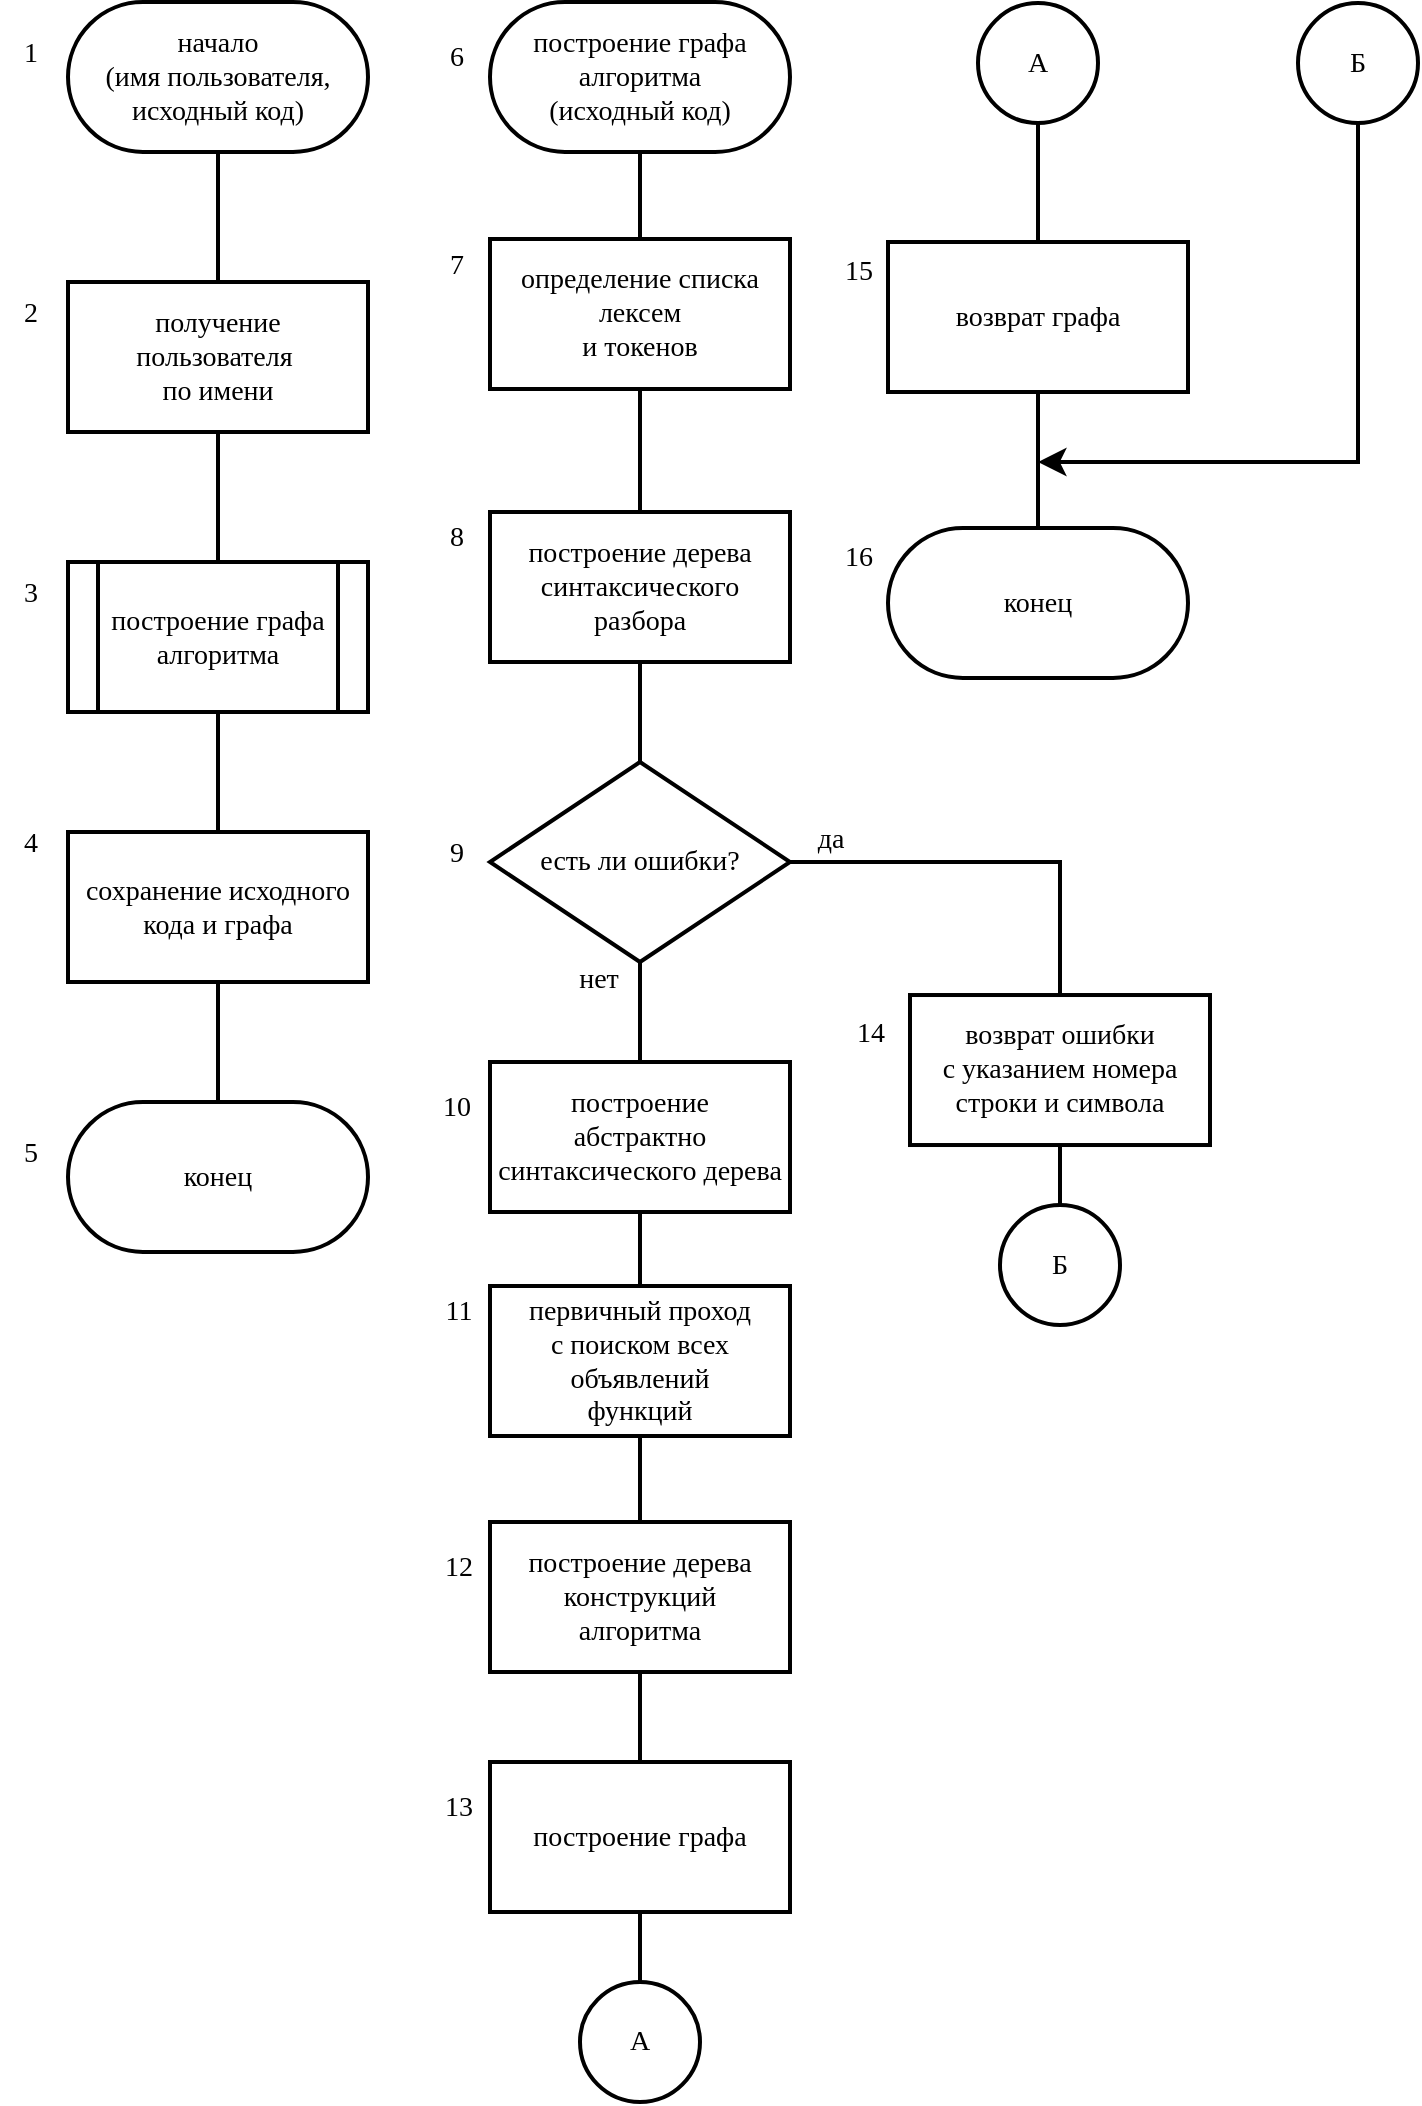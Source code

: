 <mxfile version="21.1.2" type="device">
  <diagram name="Page-1" id="aP_IwqKEydv0Dx7owajn">
    <mxGraphModel dx="1235" dy="787" grid="1" gridSize="10" guides="1" tooltips="1" connect="1" arrows="1" fold="1" page="1" pageScale="1" pageWidth="827" pageHeight="1169" math="0" shadow="0">
      <root>
        <mxCell id="0" />
        <mxCell id="1" parent="0" />
        <mxCell id="P8GzUTAWi7tiertQChFq-1" style="edgeStyle=orthogonalEdgeStyle;rounded=0;orthogonalLoop=1;jettySize=auto;html=1;endArrow=none;endFill=0;strokeWidth=2;fontFamily=Times New Roman;fontSize=14;" parent="1" source="P8GzUTAWi7tiertQChFq-2" target="P8GzUTAWi7tiertQChFq-4" edge="1">
          <mxGeometry relative="1" as="geometry" />
        </mxCell>
        <mxCell id="P8GzUTAWi7tiertQChFq-2" value="начало&lt;br style=&quot;font-size: 14px;&quot;&gt;(имя пользователя, исходный код)" style="rounded=1;whiteSpace=wrap;html=1;arcSize=50;strokeWidth=2;fontFamily=Times New Roman;fontSize=14;aspect=fixed;" parent="1" vertex="1">
          <mxGeometry x="95" y="40" width="150" height="75" as="geometry" />
        </mxCell>
        <mxCell id="P8GzUTAWi7tiertQChFq-3" style="edgeStyle=orthogonalEdgeStyle;rounded=0;orthogonalLoop=1;jettySize=auto;html=1;exitX=0.5;exitY=1;exitDx=0;exitDy=0;endArrow=none;endFill=0;strokeWidth=2;fontFamily=Times New Roman;fontSize=14;" parent="1" source="P8GzUTAWi7tiertQChFq-4" target="P8GzUTAWi7tiertQChFq-6" edge="1">
          <mxGeometry relative="1" as="geometry" />
        </mxCell>
        <mxCell id="P8GzUTAWi7tiertQChFq-4" value="получение &lt;br&gt;пользователя&amp;nbsp;&lt;br style=&quot;font-size: 14px;&quot;&gt;по имени" style="rounded=0;whiteSpace=wrap;html=1;strokeWidth=2;fontFamily=Times New Roman;fontSize=14;aspect=fixed;" parent="1" vertex="1">
          <mxGeometry x="95" y="180" width="150" height="75" as="geometry" />
        </mxCell>
        <mxCell id="P8GzUTAWi7tiertQChFq-5" style="edgeStyle=orthogonalEdgeStyle;rounded=0;orthogonalLoop=1;jettySize=auto;html=1;exitX=0.5;exitY=1;exitDx=0;exitDy=0;endArrow=none;endFill=0;strokeWidth=2;fontFamily=Times New Roman;fontSize=14;" parent="1" source="P8GzUTAWi7tiertQChFq-6" target="P8GzUTAWi7tiertQChFq-8" edge="1">
          <mxGeometry relative="1" as="geometry" />
        </mxCell>
        <mxCell id="P8GzUTAWi7tiertQChFq-6" value="построение графа&lt;br style=&quot;font-size: 14px;&quot;&gt;алгоритма" style="shape=process;whiteSpace=wrap;html=1;backgroundOutline=1;strokeWidth=2;fontFamily=Times New Roman;fontSize=14;aspect=fixed;" parent="1" vertex="1">
          <mxGeometry x="95" y="320" width="150" height="75" as="geometry" />
        </mxCell>
        <mxCell id="P8GzUTAWi7tiertQChFq-7" style="edgeStyle=orthogonalEdgeStyle;rounded=0;orthogonalLoop=1;jettySize=auto;html=1;exitX=0.5;exitY=1;exitDx=0;exitDy=0;endArrow=none;endFill=0;strokeWidth=2;fontFamily=Times New Roman;fontSize=14;" parent="1" source="P8GzUTAWi7tiertQChFq-8" target="P8GzUTAWi7tiertQChFq-9" edge="1">
          <mxGeometry relative="1" as="geometry" />
        </mxCell>
        <mxCell id="P8GzUTAWi7tiertQChFq-8" value="сохранение исходного &lt;br style=&quot;font-size: 14px;&quot;&gt;кода и графа" style="rounded=0;whiteSpace=wrap;html=1;strokeWidth=2;fontFamily=Times New Roman;fontSize=14;aspect=fixed;" parent="1" vertex="1">
          <mxGeometry x="95" y="455" width="150" height="75" as="geometry" />
        </mxCell>
        <mxCell id="P8GzUTAWi7tiertQChFq-9" value="конец" style="rounded=1;whiteSpace=wrap;html=1;arcSize=50;strokeWidth=2;fontFamily=Times New Roman;fontSize=14;aspect=fixed;" parent="1" vertex="1">
          <mxGeometry x="95" y="590" width="150" height="75" as="geometry" />
        </mxCell>
        <mxCell id="P8GzUTAWi7tiertQChFq-10" style="edgeStyle=orthogonalEdgeStyle;rounded=0;orthogonalLoop=1;jettySize=auto;html=1;exitX=0.5;exitY=1;exitDx=0;exitDy=0;endArrow=none;endFill=0;strokeWidth=2;fontFamily=Times New Roman;fontSize=14;" parent="1" source="P8GzUTAWi7tiertQChFq-11" target="P8GzUTAWi7tiertQChFq-13" edge="1">
          <mxGeometry relative="1" as="geometry" />
        </mxCell>
        <mxCell id="P8GzUTAWi7tiertQChFq-11" value="построение графа&lt;br style=&quot;font-size: 14px;&quot;&gt;алгоритма&lt;br style=&quot;font-size: 14px;&quot;&gt;(исходный код)" style="rounded=1;whiteSpace=wrap;html=1;arcSize=50;strokeWidth=2;fontFamily=Times New Roman;fontSize=14;aspect=fixed;" parent="1" vertex="1">
          <mxGeometry x="306" y="40" width="150" height="75" as="geometry" />
        </mxCell>
        <mxCell id="P8GzUTAWi7tiertQChFq-12" style="edgeStyle=orthogonalEdgeStyle;rounded=0;orthogonalLoop=1;jettySize=auto;html=1;exitX=0.5;exitY=1;exitDx=0;exitDy=0;endArrow=none;endFill=0;strokeWidth=2;fontFamily=Times New Roman;fontSize=14;" parent="1" source="P8GzUTAWi7tiertQChFq-13" target="P8GzUTAWi7tiertQChFq-15" edge="1">
          <mxGeometry relative="1" as="geometry" />
        </mxCell>
        <mxCell id="P8GzUTAWi7tiertQChFq-13" value="определение списка лексем&lt;br style=&quot;font-size: 14px;&quot;&gt;и токенов" style="rounded=0;whiteSpace=wrap;html=1;strokeWidth=2;fontFamily=Times New Roman;fontSize=14;aspect=fixed;" parent="1" vertex="1">
          <mxGeometry x="306" y="158.5" width="150" height="75" as="geometry" />
        </mxCell>
        <mxCell id="P8GzUTAWi7tiertQChFq-14" style="edgeStyle=orthogonalEdgeStyle;rounded=0;orthogonalLoop=1;jettySize=auto;html=1;exitX=0.5;exitY=1;exitDx=0;exitDy=0;endArrow=none;endFill=0;strokeWidth=2;fontFamily=Times New Roman;fontSize=14;" parent="1" source="P8GzUTAWi7tiertQChFq-15" target="P8GzUTAWi7tiertQChFq-18" edge="1">
          <mxGeometry relative="1" as="geometry" />
        </mxCell>
        <mxCell id="P8GzUTAWi7tiertQChFq-15" value="построение дерева&lt;br style=&quot;font-size: 14px;&quot;&gt;синтаксического разбора" style="rounded=0;whiteSpace=wrap;html=1;strokeWidth=2;fontFamily=Times New Roman;fontSize=14;aspect=fixed;" parent="1" vertex="1">
          <mxGeometry x="306" y="295" width="150" height="75" as="geometry" />
        </mxCell>
        <mxCell id="P8GzUTAWi7tiertQChFq-16" style="edgeStyle=orthogonalEdgeStyle;rounded=0;orthogonalLoop=1;jettySize=auto;html=1;exitX=0.5;exitY=1;exitDx=0;exitDy=0;endArrow=none;endFill=0;strokeWidth=2;fontFamily=Times New Roman;fontSize=14;" parent="1" source="P8GzUTAWi7tiertQChFq-18" target="P8GzUTAWi7tiertQChFq-22" edge="1">
          <mxGeometry relative="1" as="geometry" />
        </mxCell>
        <mxCell id="P8GzUTAWi7tiertQChFq-17" style="edgeStyle=orthogonalEdgeStyle;rounded=0;orthogonalLoop=1;jettySize=auto;html=1;exitX=1;exitY=0.5;exitDx=0;exitDy=0;entryX=0.5;entryY=0;entryDx=0;entryDy=0;endArrow=none;endFill=0;strokeWidth=2;fontFamily=Times New Roman;fontSize=14;" parent="1" source="P8GzUTAWi7tiertQChFq-18" target="P8GzUTAWi7tiertQChFq-20" edge="1">
          <mxGeometry relative="1" as="geometry" />
        </mxCell>
        <mxCell id="P8GzUTAWi7tiertQChFq-18" value="есть ли ошибки?" style="rhombus;whiteSpace=wrap;html=1;strokeWidth=2;fontFamily=Times New Roman;fontSize=14;aspect=fixed;" parent="1" vertex="1">
          <mxGeometry x="306" y="420" width="150" height="100.01" as="geometry" />
        </mxCell>
        <mxCell id="P8GzUTAWi7tiertQChFq-19" style="edgeStyle=orthogonalEdgeStyle;rounded=0;orthogonalLoop=1;jettySize=auto;html=1;exitX=0.5;exitY=1;exitDx=0;exitDy=0;entryX=0.5;entryY=0;entryDx=0;entryDy=0;endArrow=none;endFill=0;strokeWidth=2;fontFamily=Times New Roman;fontSize=14;" parent="1" source="P8GzUTAWi7tiertQChFq-20" target="P8GzUTAWi7tiertQChFq-37" edge="1">
          <mxGeometry relative="1" as="geometry" />
        </mxCell>
        <mxCell id="P8GzUTAWi7tiertQChFq-20" value="возврат ошибки&lt;br style=&quot;font-size: 14px;&quot;&gt;с указанием номера&lt;br style=&quot;font-size: 14px;&quot;&gt;строки и символа" style="rounded=0;whiteSpace=wrap;html=1;strokeWidth=2;fontFamily=Times New Roman;fontSize=14;aspect=fixed;" parent="1" vertex="1">
          <mxGeometry x="516" y="536.51" width="150" height="75" as="geometry" />
        </mxCell>
        <mxCell id="P8GzUTAWi7tiertQChFq-21" style="edgeStyle=orthogonalEdgeStyle;rounded=0;orthogonalLoop=1;jettySize=auto;html=1;exitX=0.5;exitY=1;exitDx=0;exitDy=0;endArrow=none;endFill=0;strokeWidth=2;fontFamily=Times New Roman;fontSize=14;" parent="1" source="P8GzUTAWi7tiertQChFq-22" target="P8GzUTAWi7tiertQChFq-28" edge="1">
          <mxGeometry relative="1" as="geometry" />
        </mxCell>
        <mxCell id="P8GzUTAWi7tiertQChFq-22" value="построение &lt;br style=&quot;font-size: 14px;&quot;&gt;абстрактно&lt;br style=&quot;font-size: 14px;&quot;&gt;синтаксического дерева" style="rounded=0;whiteSpace=wrap;html=1;strokeWidth=2;fontFamily=Times New Roman;fontSize=14;aspect=fixed;" parent="1" vertex="1">
          <mxGeometry x="306" y="570" width="150" height="75" as="geometry" />
        </mxCell>
        <mxCell id="P8GzUTAWi7tiertQChFq-23" style="edgeStyle=orthogonalEdgeStyle;rounded=0;orthogonalLoop=1;jettySize=auto;html=1;exitX=0.5;exitY=1;exitDx=0;exitDy=0;entryX=0.5;entryY=0;entryDx=0;entryDy=0;endArrow=none;endFill=0;strokeWidth=2;fontFamily=Times New Roman;fontSize=14;" parent="1" source="P8GzUTAWi7tiertQChFq-24" target="P8GzUTAWi7tiertQChFq-34" edge="1">
          <mxGeometry relative="1" as="geometry" />
        </mxCell>
        <mxCell id="P8GzUTAWi7tiertQChFq-24" value="А" style="ellipse;whiteSpace=wrap;html=1;aspect=fixed;strokeWidth=2;fontFamily=Times New Roman;fontSize=14;" parent="1" vertex="1">
          <mxGeometry x="550" y="40.5" width="60" height="60" as="geometry" />
        </mxCell>
        <mxCell id="P8GzUTAWi7tiertQChFq-25" style="edgeStyle=orthogonalEdgeStyle;rounded=0;orthogonalLoop=1;jettySize=auto;html=1;exitX=0.5;exitY=1;exitDx=0;exitDy=0;strokeWidth=2;endSize=8;fontFamily=Times New Roman;fontSize=14;" parent="1" source="P8GzUTAWi7tiertQChFq-26" edge="1">
          <mxGeometry relative="1" as="geometry">
            <mxPoint x="580" y="270" as="targetPoint" />
            <Array as="points">
              <mxPoint x="740" y="270" />
              <mxPoint x="580" y="270" />
            </Array>
          </mxGeometry>
        </mxCell>
        <mxCell id="P8GzUTAWi7tiertQChFq-26" value="Б" style="ellipse;whiteSpace=wrap;html=1;aspect=fixed;strokeWidth=2;fontFamily=Times New Roman;fontSize=14;" parent="1" vertex="1">
          <mxGeometry x="710" y="40.5" width="60" height="60" as="geometry" />
        </mxCell>
        <mxCell id="P8GzUTAWi7tiertQChFq-27" style="edgeStyle=orthogonalEdgeStyle;rounded=0;orthogonalLoop=1;jettySize=auto;html=1;exitX=0.5;exitY=1;exitDx=0;exitDy=0;entryX=0.5;entryY=0;entryDx=0;entryDy=0;endArrow=none;endFill=0;strokeWidth=2;fontFamily=Times New Roman;fontSize=14;" parent="1" source="P8GzUTAWi7tiertQChFq-28" target="P8GzUTAWi7tiertQChFq-30" edge="1">
          <mxGeometry relative="1" as="geometry" />
        </mxCell>
        <mxCell id="P8GzUTAWi7tiertQChFq-28" value="первичный проход&lt;br style=&quot;font-size: 14px;&quot;&gt;с поиском всех объявлений&lt;br style=&quot;font-size: 14px;&quot;&gt;функций" style="rounded=0;whiteSpace=wrap;html=1;strokeWidth=2;fontFamily=Times New Roman;fontSize=14;aspect=fixed;" parent="1" vertex="1">
          <mxGeometry x="306" y="682" width="150" height="75" as="geometry" />
        </mxCell>
        <mxCell id="P8GzUTAWi7tiertQChFq-29" style="edgeStyle=orthogonalEdgeStyle;rounded=0;orthogonalLoop=1;jettySize=auto;html=1;exitX=0.5;exitY=1;exitDx=0;exitDy=0;endArrow=none;endFill=0;strokeWidth=2;fontFamily=Times New Roman;fontSize=14;" parent="1" source="P8GzUTAWi7tiertQChFq-30" target="P8GzUTAWi7tiertQChFq-32" edge="1">
          <mxGeometry relative="1" as="geometry" />
        </mxCell>
        <mxCell id="P8GzUTAWi7tiertQChFq-30" value="построение дерева&lt;br style=&quot;font-size: 14px;&quot;&gt;конструкций&lt;br style=&quot;font-size: 14px;&quot;&gt;алгоритма" style="rounded=0;whiteSpace=wrap;html=1;strokeWidth=2;fontFamily=Times New Roman;fontSize=14;aspect=fixed;" parent="1" vertex="1">
          <mxGeometry x="306" y="800" width="150" height="75" as="geometry" />
        </mxCell>
        <mxCell id="P8GzUTAWi7tiertQChFq-31" style="edgeStyle=orthogonalEdgeStyle;rounded=0;orthogonalLoop=1;jettySize=auto;html=1;exitX=0.5;exitY=1;exitDx=0;exitDy=0;endArrow=none;endFill=0;strokeWidth=2;fontFamily=Times New Roman;fontSize=14;" parent="1" source="P8GzUTAWi7tiertQChFq-32" target="P8GzUTAWi7tiertQChFq-36" edge="1">
          <mxGeometry relative="1" as="geometry" />
        </mxCell>
        <mxCell id="P8GzUTAWi7tiertQChFq-32" value="построение графа" style="rounded=0;whiteSpace=wrap;html=1;strokeWidth=2;fontFamily=Times New Roman;fontSize=14;aspect=fixed;" parent="1" vertex="1">
          <mxGeometry x="306" y="920" width="150" height="75" as="geometry" />
        </mxCell>
        <mxCell id="P8GzUTAWi7tiertQChFq-33" style="edgeStyle=orthogonalEdgeStyle;rounded=0;orthogonalLoop=1;jettySize=auto;html=1;exitX=0.5;exitY=1;exitDx=0;exitDy=0;endArrow=none;endFill=0;strokeWidth=2;fontFamily=Times New Roman;fontSize=14;" parent="1" source="P8GzUTAWi7tiertQChFq-34" target="P8GzUTAWi7tiertQChFq-35" edge="1">
          <mxGeometry relative="1" as="geometry" />
        </mxCell>
        <mxCell id="P8GzUTAWi7tiertQChFq-34" value="возврат графа" style="rounded=0;whiteSpace=wrap;html=1;strokeWidth=2;fontFamily=Times New Roman;fontSize=14;aspect=fixed;" parent="1" vertex="1">
          <mxGeometry x="505" y="160" width="150" height="75" as="geometry" />
        </mxCell>
        <mxCell id="P8GzUTAWi7tiertQChFq-35" value="конец" style="rounded=1;whiteSpace=wrap;html=1;arcSize=50;strokeWidth=2;fontFamily=Times New Roman;fontSize=14;aspect=fixed;" parent="1" vertex="1">
          <mxGeometry x="505" y="303" width="150" height="75" as="geometry" />
        </mxCell>
        <mxCell id="P8GzUTAWi7tiertQChFq-36" value="А" style="ellipse;whiteSpace=wrap;html=1;aspect=fixed;strokeWidth=2;fontFamily=Times New Roman;fontSize=14;" parent="1" vertex="1">
          <mxGeometry x="351" y="1030" width="60" height="60" as="geometry" />
        </mxCell>
        <mxCell id="P8GzUTAWi7tiertQChFq-37" value="Б" style="ellipse;whiteSpace=wrap;html=1;aspect=fixed;strokeWidth=2;fontFamily=Times New Roman;fontSize=14;" parent="1" vertex="1">
          <mxGeometry x="561" y="641.51" width="60" height="60" as="geometry" />
        </mxCell>
        <mxCell id="P8GzUTAWi7tiertQChFq-38" value="&lt;font style=&quot;font-size: 14px;&quot;&gt;да&lt;/font&gt;" style="text;html=1;align=center;verticalAlign=middle;resizable=0;points=[];autosize=1;strokeColor=none;fillColor=none;fontFamily=Times New Roman;fontSize=14;" parent="1" vertex="1">
          <mxGeometry x="456" y="444.01" width="40" height="30" as="geometry" />
        </mxCell>
        <mxCell id="P8GzUTAWi7tiertQChFq-39" value="&lt;font style=&quot;font-size: 14px;&quot;&gt;нет&lt;/font&gt;" style="text;html=1;align=center;verticalAlign=middle;resizable=0;points=[];autosize=1;strokeColor=none;fillColor=none;fontFamily=Times New Roman;fontSize=14;" parent="1" vertex="1">
          <mxGeometry x="340" y="514.01" width="40" height="30" as="geometry" />
        </mxCell>
        <mxCell id="P8GzUTAWi7tiertQChFq-40" value="&lt;font style=&quot;font-size: 14px;&quot;&gt;1&lt;/font&gt;" style="text;html=1;align=center;verticalAlign=middle;resizable=0;points=[];autosize=1;strokeColor=none;fillColor=none;fontFamily=Times New Roman;fontSize=14;" parent="1" vertex="1">
          <mxGeometry x="61" y="51" width="30" height="30" as="geometry" />
        </mxCell>
        <mxCell id="P8GzUTAWi7tiertQChFq-41" value="&lt;font style=&quot;font-size: 14px;&quot;&gt;2&lt;/font&gt;" style="text;html=1;align=center;verticalAlign=middle;resizable=0;points=[];autosize=1;strokeColor=none;fillColor=none;fontFamily=Times New Roman;fontSize=14;" parent="1" vertex="1">
          <mxGeometry x="61" y="181" width="30" height="30" as="geometry" />
        </mxCell>
        <mxCell id="P8GzUTAWi7tiertQChFq-42" value="&lt;font style=&quot;font-size: 14px;&quot;&gt;3&lt;/font&gt;" style="text;html=1;align=center;verticalAlign=middle;resizable=0;points=[];autosize=1;strokeColor=none;fillColor=none;fontFamily=Times New Roman;fontSize=14;" parent="1" vertex="1">
          <mxGeometry x="61" y="321" width="30" height="30" as="geometry" />
        </mxCell>
        <mxCell id="P8GzUTAWi7tiertQChFq-43" value="&lt;font style=&quot;font-size: 14px;&quot;&gt;4&lt;/font&gt;" style="text;html=1;align=center;verticalAlign=middle;resizable=0;points=[];autosize=1;strokeColor=none;fillColor=none;fontFamily=Times New Roman;fontSize=14;" parent="1" vertex="1">
          <mxGeometry x="61" y="446" width="30" height="30" as="geometry" />
        </mxCell>
        <mxCell id="P8GzUTAWi7tiertQChFq-44" value="&lt;font style=&quot;font-size: 14px;&quot;&gt;5&lt;/font&gt;" style="text;html=1;align=center;verticalAlign=middle;resizable=0;points=[];autosize=1;strokeColor=none;fillColor=none;fontFamily=Times New Roman;fontSize=14;" parent="1" vertex="1">
          <mxGeometry x="61" y="601" width="30" height="30" as="geometry" />
        </mxCell>
        <mxCell id="P8GzUTAWi7tiertQChFq-45" value="&lt;font style=&quot;font-size: 14px;&quot;&gt;6&lt;/font&gt;" style="text;html=1;align=center;verticalAlign=middle;resizable=0;points=[];autosize=1;strokeColor=none;fillColor=none;fontFamily=Times New Roman;fontSize=14;" parent="1" vertex="1">
          <mxGeometry x="274" y="53" width="30" height="30" as="geometry" />
        </mxCell>
        <mxCell id="P8GzUTAWi7tiertQChFq-46" value="&lt;font style=&quot;font-size: 14px;&quot;&gt;7&lt;/font&gt;" style="text;html=1;align=center;verticalAlign=middle;resizable=0;points=[];autosize=1;strokeColor=none;fillColor=none;fontFamily=Times New Roman;fontSize=14;" parent="1" vertex="1">
          <mxGeometry x="274" y="156.5" width="30" height="30" as="geometry" />
        </mxCell>
        <mxCell id="P8GzUTAWi7tiertQChFq-47" value="&lt;font style=&quot;font-size: 14px;&quot;&gt;8&lt;/font&gt;" style="text;html=1;align=center;verticalAlign=middle;resizable=0;points=[];autosize=1;strokeColor=none;fillColor=none;fontFamily=Times New Roman;fontSize=14;" parent="1" vertex="1">
          <mxGeometry x="274" y="293" width="30" height="30" as="geometry" />
        </mxCell>
        <mxCell id="P8GzUTAWi7tiertQChFq-48" value="&lt;font style=&quot;font-size: 14px;&quot;&gt;9&lt;/font&gt;" style="text;html=1;align=center;verticalAlign=middle;resizable=0;points=[];autosize=1;strokeColor=none;fillColor=none;fontFamily=Times New Roman;fontSize=14;" parent="1" vertex="1">
          <mxGeometry x="274" y="451.34" width="30" height="30" as="geometry" />
        </mxCell>
        <mxCell id="P8GzUTAWi7tiertQChFq-49" value="&lt;font style=&quot;font-size: 14px;&quot;&gt;10&lt;/font&gt;" style="text;html=1;align=center;verticalAlign=middle;resizable=0;points=[];autosize=1;strokeColor=none;fillColor=none;fontFamily=Times New Roman;fontSize=14;" parent="1" vertex="1">
          <mxGeometry x="269" y="578" width="40" height="30" as="geometry" />
        </mxCell>
        <mxCell id="P8GzUTAWi7tiertQChFq-50" value="&lt;font style=&quot;font-size: 14px;&quot;&gt;11&lt;/font&gt;" style="text;html=1;align=center;verticalAlign=middle;resizable=0;points=[];autosize=1;strokeColor=none;fillColor=none;fontFamily=Times New Roman;fontSize=14;" parent="1" vertex="1">
          <mxGeometry x="270" y="680" width="40" height="30" as="geometry" />
        </mxCell>
        <mxCell id="P8GzUTAWi7tiertQChFq-51" value="&lt;font style=&quot;font-size: 14px;&quot;&gt;12&lt;/font&gt;" style="text;html=1;align=center;verticalAlign=middle;resizable=0;points=[];autosize=1;strokeColor=none;fillColor=none;fontFamily=Times New Roman;fontSize=14;" parent="1" vertex="1">
          <mxGeometry x="270" y="808" width="40" height="30" as="geometry" />
        </mxCell>
        <mxCell id="P8GzUTAWi7tiertQChFq-52" value="&lt;font style=&quot;font-size: 14px;&quot;&gt;13&lt;/font&gt;" style="text;html=1;align=center;verticalAlign=middle;resizable=0;points=[];autosize=1;strokeColor=none;fillColor=none;fontFamily=Times New Roman;fontSize=14;" parent="1" vertex="1">
          <mxGeometry x="270" y="928" width="40" height="30" as="geometry" />
        </mxCell>
        <mxCell id="P8GzUTAWi7tiertQChFq-53" value="&lt;font style=&quot;font-size: 14px;&quot;&gt;14&lt;/font&gt;" style="text;html=1;align=center;verticalAlign=middle;resizable=0;points=[];autosize=1;strokeColor=none;fillColor=none;fontFamily=Times New Roman;fontSize=14;" parent="1" vertex="1">
          <mxGeometry x="476" y="541" width="40" height="30" as="geometry" />
        </mxCell>
        <mxCell id="P8GzUTAWi7tiertQChFq-54" value="&lt;font style=&quot;font-size: 14px;&quot;&gt;15&lt;/font&gt;" style="text;html=1;align=center;verticalAlign=middle;resizable=0;points=[];autosize=1;strokeColor=none;fillColor=none;fontFamily=Times New Roman;fontSize=14;" parent="1" vertex="1">
          <mxGeometry x="470" y="159.5" width="40" height="30" as="geometry" />
        </mxCell>
        <mxCell id="P8GzUTAWi7tiertQChFq-55" value="&lt;font style=&quot;font-size: 14px;&quot;&gt;16&lt;/font&gt;" style="text;html=1;align=center;verticalAlign=middle;resizable=0;points=[];autosize=1;strokeColor=none;fillColor=none;fontFamily=Times New Roman;fontSize=14;" parent="1" vertex="1">
          <mxGeometry x="470" y="303" width="40" height="30" as="geometry" />
        </mxCell>
      </root>
    </mxGraphModel>
  </diagram>
</mxfile>
